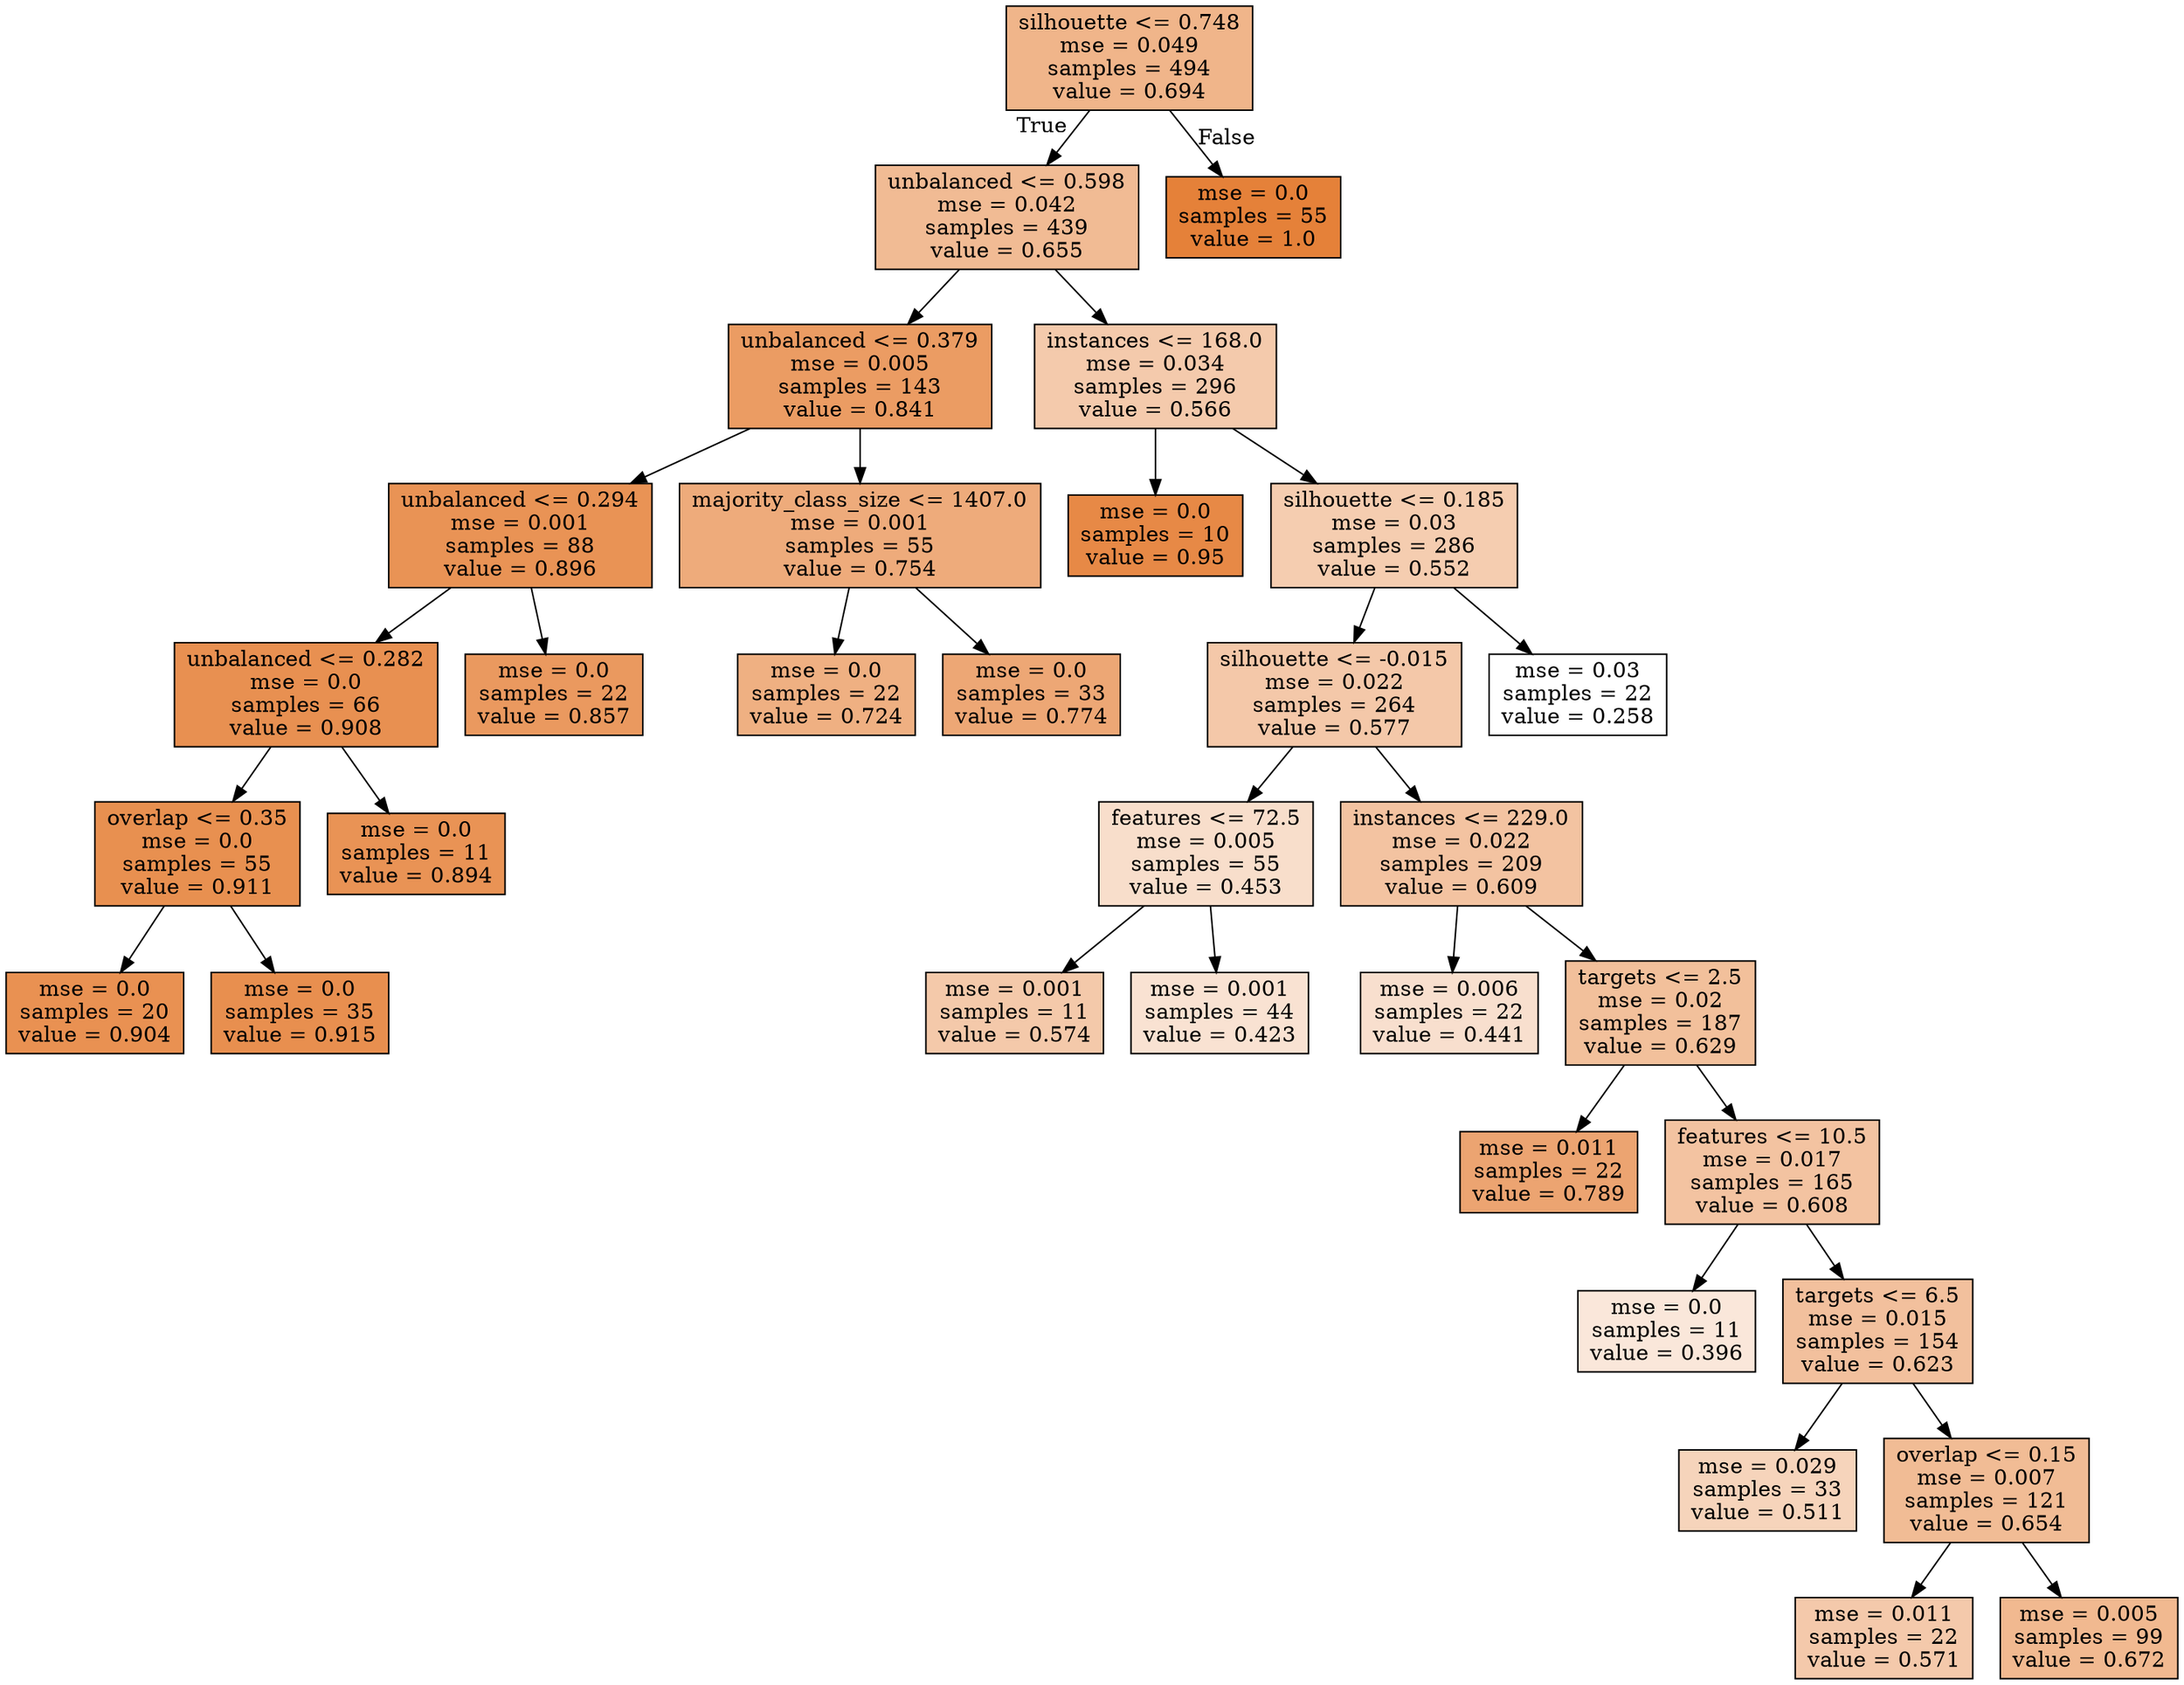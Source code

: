 digraph Tree {
node [shape=box, style="filled", color="black"] ;
0 [label="silhouette <= 0.748\nmse = 0.049\nsamples = 494\nvalue = 0.694", fillcolor="#e5813996"] ;
1 [label="unbalanced <= 0.598\nmse = 0.042\nsamples = 439\nvalue = 0.655", fillcolor="#e5813989"] ;
0 -> 1 [labeldistance=2.5, labelangle=45, headlabel="True"] ;
2 [label="unbalanced <= 0.379\nmse = 0.005\nsamples = 143\nvalue = 0.841", fillcolor="#e58139c8"] ;
1 -> 2 ;
3 [label="unbalanced <= 0.294\nmse = 0.001\nsamples = 88\nvalue = 0.896", fillcolor="#e58139db"] ;
2 -> 3 ;
4 [label="unbalanced <= 0.282\nmse = 0.0\nsamples = 66\nvalue = 0.908", fillcolor="#e58139e0"] ;
3 -> 4 ;
5 [label="overlap <= 0.35\nmse = 0.0\nsamples = 55\nvalue = 0.911", fillcolor="#e58139e1"] ;
4 -> 5 ;
6 [label="mse = 0.0\nsamples = 20\nvalue = 0.904", fillcolor="#e58139de"] ;
5 -> 6 ;
7 [label="mse = 0.0\nsamples = 35\nvalue = 0.915", fillcolor="#e58139e2"] ;
5 -> 7 ;
8 [label="mse = 0.0\nsamples = 11\nvalue = 0.894", fillcolor="#e58139db"] ;
4 -> 8 ;
9 [label="mse = 0.0\nsamples = 22\nvalue = 0.857", fillcolor="#e58139ce"] ;
3 -> 9 ;
10 [label="majority_class_size <= 1407.0\nmse = 0.001\nsamples = 55\nvalue = 0.754", fillcolor="#e58139aa"] ;
2 -> 10 ;
11 [label="mse = 0.0\nsamples = 22\nvalue = 0.724", fillcolor="#e58139a0"] ;
10 -> 11 ;
12 [label="mse = 0.0\nsamples = 33\nvalue = 0.774", fillcolor="#e58139b1"] ;
10 -> 12 ;
13 [label="instances <= 168.0\nmse = 0.034\nsamples = 296\nvalue = 0.566", fillcolor="#e581396a"] ;
1 -> 13 ;
14 [label="mse = 0.0\nsamples = 10\nvalue = 0.95", fillcolor="#e58139ee"] ;
13 -> 14 ;
15 [label="silhouette <= 0.185\nmse = 0.03\nsamples = 286\nvalue = 0.552", fillcolor="#e5813965"] ;
13 -> 15 ;
16 [label="silhouette <= -0.015\nmse = 0.022\nsamples = 264\nvalue = 0.577", fillcolor="#e581396e"] ;
15 -> 16 ;
17 [label="features <= 72.5\nmse = 0.005\nsamples = 55\nvalue = 0.453", fillcolor="#e5813943"] ;
16 -> 17 ;
18 [label="mse = 0.001\nsamples = 11\nvalue = 0.574", fillcolor="#e581396d"] ;
17 -> 18 ;
19 [label="mse = 0.001\nsamples = 44\nvalue = 0.423", fillcolor="#e5813939"] ;
17 -> 19 ;
20 [label="instances <= 229.0\nmse = 0.022\nsamples = 209\nvalue = 0.609", fillcolor="#e5813979"] ;
16 -> 20 ;
21 [label="mse = 0.006\nsamples = 22\nvalue = 0.441", fillcolor="#e581393f"] ;
20 -> 21 ;
22 [label="targets <= 2.5\nmse = 0.02\nsamples = 187\nvalue = 0.629", fillcolor="#e5813980"] ;
20 -> 22 ;
23 [label="mse = 0.011\nsamples = 22\nvalue = 0.789", fillcolor="#e58139b7"] ;
22 -> 23 ;
24 [label="features <= 10.5\nmse = 0.017\nsamples = 165\nvalue = 0.608", fillcolor="#e5813978"] ;
22 -> 24 ;
25 [label="mse = 0.0\nsamples = 11\nvalue = 0.396", fillcolor="#e581392f"] ;
24 -> 25 ;
26 [label="targets <= 6.5\nmse = 0.015\nsamples = 154\nvalue = 0.623", fillcolor="#e581397e"] ;
24 -> 26 ;
27 [label="mse = 0.029\nsamples = 33\nvalue = 0.511", fillcolor="#e5813957"] ;
26 -> 27 ;
28 [label="overlap <= 0.15\nmse = 0.007\nsamples = 121\nvalue = 0.654", fillcolor="#e5813988"] ;
26 -> 28 ;
29 [label="mse = 0.011\nsamples = 22\nvalue = 0.571", fillcolor="#e581396c"] ;
28 -> 29 ;
30 [label="mse = 0.005\nsamples = 99\nvalue = 0.672", fillcolor="#e581398e"] ;
28 -> 30 ;
31 [label="mse = 0.03\nsamples = 22\nvalue = 0.258", fillcolor="#e5813900"] ;
15 -> 31 ;
32 [label="mse = 0.0\nsamples = 55\nvalue = 1.0", fillcolor="#e58139ff"] ;
0 -> 32 [labeldistance=2.5, labelangle=-45, headlabel="False"] ;
}